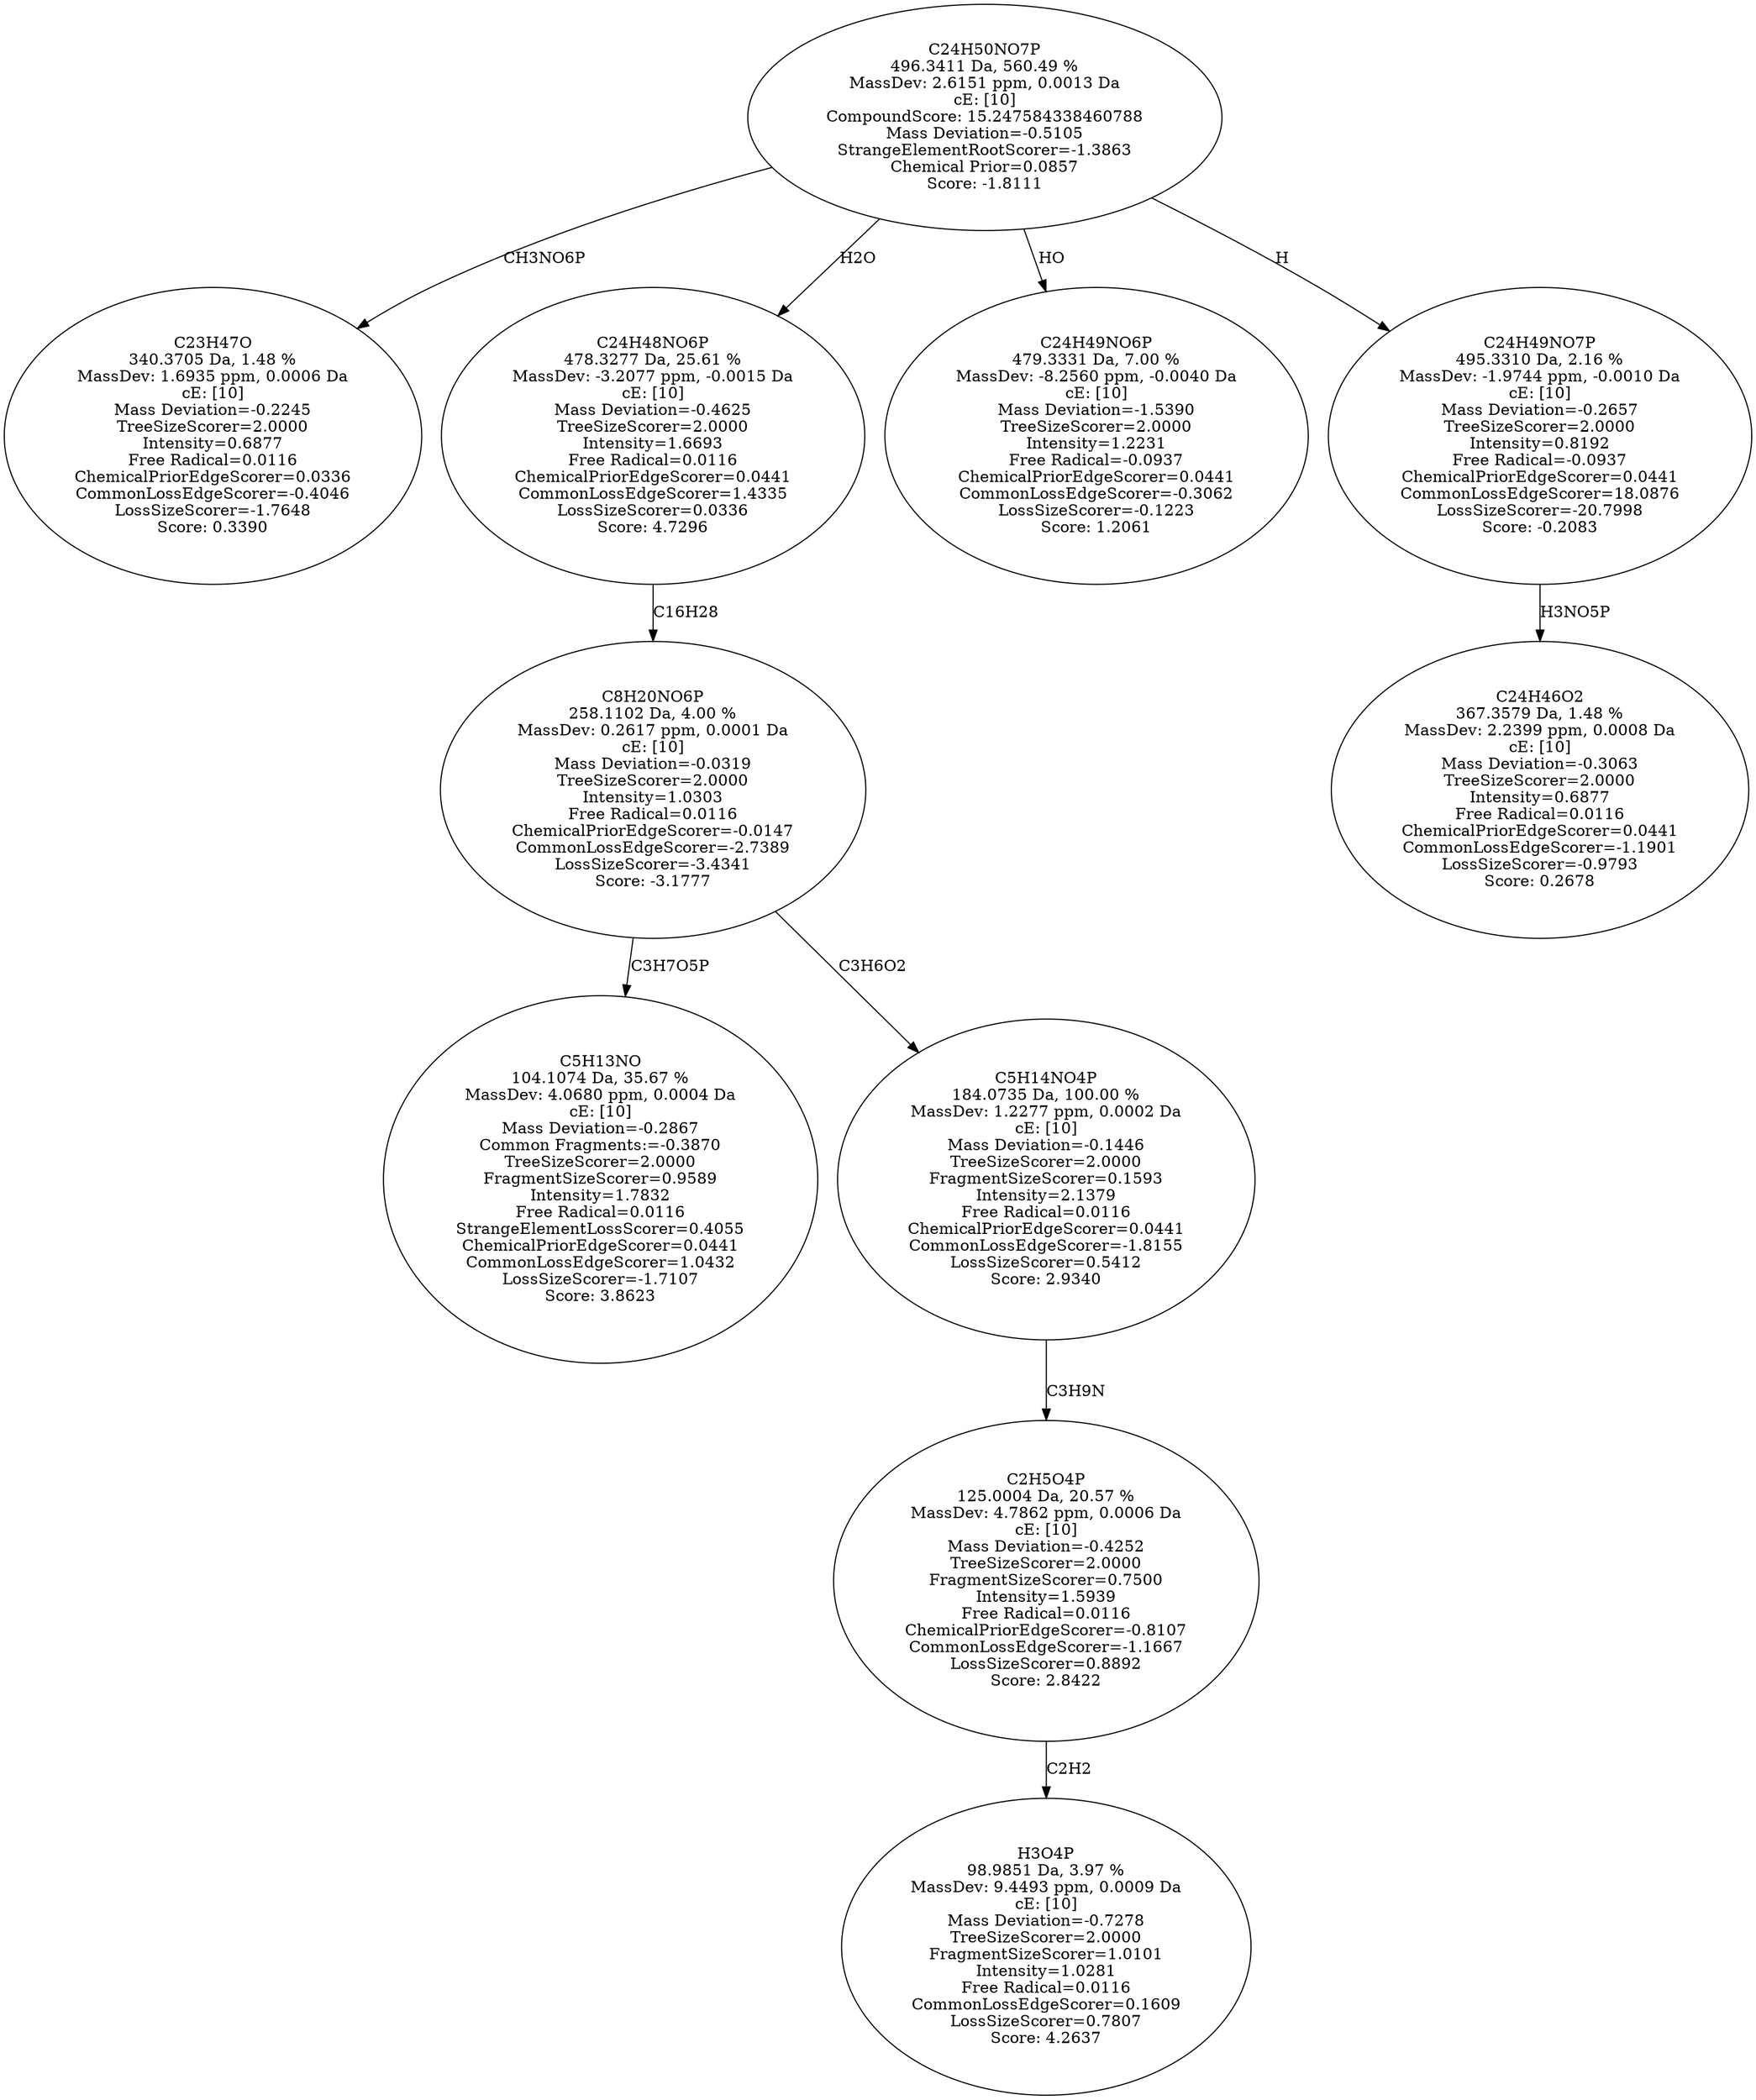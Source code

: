 strict digraph {
v1 [label="C23H47O\n340.3705 Da, 1.48 %\nMassDev: 1.6935 ppm, 0.0006 Da\ncE: [10]\nMass Deviation=-0.2245\nTreeSizeScorer=2.0000\nIntensity=0.6877\nFree Radical=0.0116\nChemicalPriorEdgeScorer=0.0336\nCommonLossEdgeScorer=-0.4046\nLossSizeScorer=-1.7648\nScore: 0.3390"];
v2 [label="C5H13NO\n104.1074 Da, 35.67 %\nMassDev: 4.0680 ppm, 0.0004 Da\ncE: [10]\nMass Deviation=-0.2867\nCommon Fragments:=-0.3870\nTreeSizeScorer=2.0000\nFragmentSizeScorer=0.9589\nIntensity=1.7832\nFree Radical=0.0116\nStrangeElementLossScorer=0.4055\nChemicalPriorEdgeScorer=0.0441\nCommonLossEdgeScorer=1.0432\nLossSizeScorer=-1.7107\nScore: 3.8623"];
v3 [label="H3O4P\n98.9851 Da, 3.97 %\nMassDev: 9.4493 ppm, 0.0009 Da\ncE: [10]\nMass Deviation=-0.7278\nTreeSizeScorer=2.0000\nFragmentSizeScorer=1.0101\nIntensity=1.0281\nFree Radical=0.0116\nCommonLossEdgeScorer=0.1609\nLossSizeScorer=0.7807\nScore: 4.2637"];
v4 [label="C2H5O4P\n125.0004 Da, 20.57 %\nMassDev: 4.7862 ppm, 0.0006 Da\ncE: [10]\nMass Deviation=-0.4252\nTreeSizeScorer=2.0000\nFragmentSizeScorer=0.7500\nIntensity=1.5939\nFree Radical=0.0116\nChemicalPriorEdgeScorer=-0.8107\nCommonLossEdgeScorer=-1.1667\nLossSizeScorer=0.8892\nScore: 2.8422"];
v5 [label="C5H14NO4P\n184.0735 Da, 100.00 %\nMassDev: 1.2277 ppm, 0.0002 Da\ncE: [10]\nMass Deviation=-0.1446\nTreeSizeScorer=2.0000\nFragmentSizeScorer=0.1593\nIntensity=2.1379\nFree Radical=0.0116\nChemicalPriorEdgeScorer=0.0441\nCommonLossEdgeScorer=-1.8155\nLossSizeScorer=0.5412\nScore: 2.9340"];
v6 [label="C8H20NO6P\n258.1102 Da, 4.00 %\nMassDev: 0.2617 ppm, 0.0001 Da\ncE: [10]\nMass Deviation=-0.0319\nTreeSizeScorer=2.0000\nIntensity=1.0303\nFree Radical=0.0116\nChemicalPriorEdgeScorer=-0.0147\nCommonLossEdgeScorer=-2.7389\nLossSizeScorer=-3.4341\nScore: -3.1777"];
v7 [label="C24H48NO6P\n478.3277 Da, 25.61 %\nMassDev: -3.2077 ppm, -0.0015 Da\ncE: [10]\nMass Deviation=-0.4625\nTreeSizeScorer=2.0000\nIntensity=1.6693\nFree Radical=0.0116\nChemicalPriorEdgeScorer=0.0441\nCommonLossEdgeScorer=1.4335\nLossSizeScorer=0.0336\nScore: 4.7296"];
v8 [label="C24H49NO6P\n479.3331 Da, 7.00 %\nMassDev: -8.2560 ppm, -0.0040 Da\ncE: [10]\nMass Deviation=-1.5390\nTreeSizeScorer=2.0000\nIntensity=1.2231\nFree Radical=-0.0937\nChemicalPriorEdgeScorer=0.0441\nCommonLossEdgeScorer=-0.3062\nLossSizeScorer=-0.1223\nScore: 1.2061"];
v9 [label="C24H46O2\n367.3579 Da, 1.48 %\nMassDev: 2.2399 ppm, 0.0008 Da\ncE: [10]\nMass Deviation=-0.3063\nTreeSizeScorer=2.0000\nIntensity=0.6877\nFree Radical=0.0116\nChemicalPriorEdgeScorer=0.0441\nCommonLossEdgeScorer=-1.1901\nLossSizeScorer=-0.9793\nScore: 0.2678"];
v10 [label="C24H49NO7P\n495.3310 Da, 2.16 %\nMassDev: -1.9744 ppm, -0.0010 Da\ncE: [10]\nMass Deviation=-0.2657\nTreeSizeScorer=2.0000\nIntensity=0.8192\nFree Radical=-0.0937\nChemicalPriorEdgeScorer=0.0441\nCommonLossEdgeScorer=18.0876\nLossSizeScorer=-20.7998\nScore: -0.2083"];
v11 [label="C24H50NO7P\n496.3411 Da, 560.49 %\nMassDev: 2.6151 ppm, 0.0013 Da\ncE: [10]\nCompoundScore: 15.247584338460788\nMass Deviation=-0.5105\nStrangeElementRootScorer=-1.3863\nChemical Prior=0.0857\nScore: -1.8111"];
v11 -> v1 [label="CH3NO6P"];
v6 -> v2 [label="C3H7O5P"];
v4 -> v3 [label="C2H2"];
v5 -> v4 [label="C3H9N"];
v6 -> v5 [label="C3H6O2"];
v7 -> v6 [label="C16H28"];
v11 -> v7 [label="H2O"];
v11 -> v8 [label="HO"];
v10 -> v9 [label="H3NO5P"];
v11 -> v10 [label="H"];
}